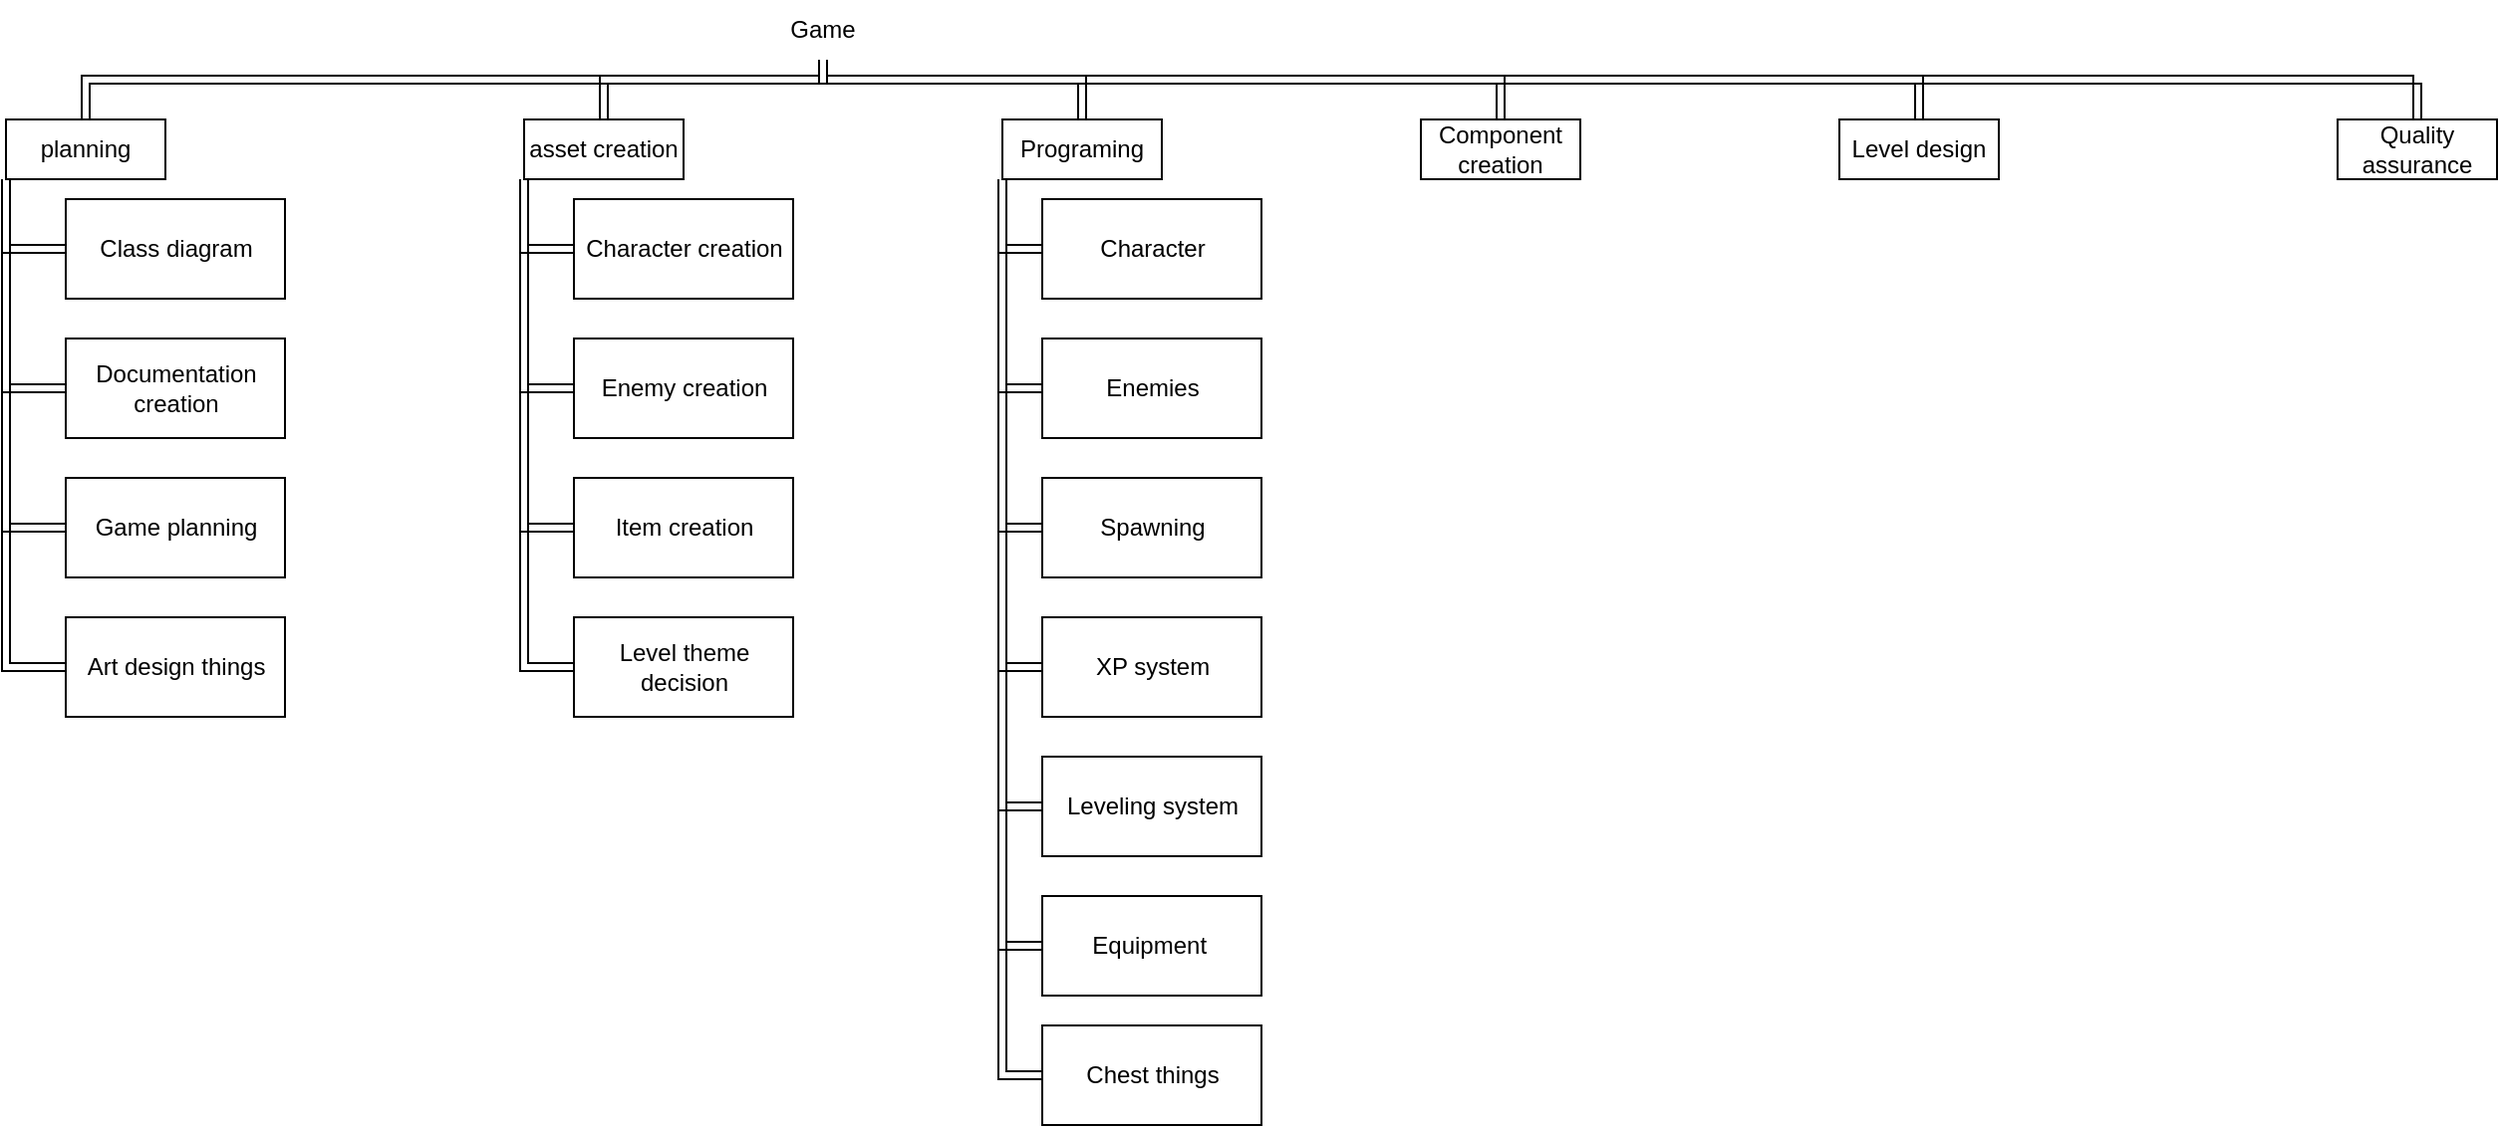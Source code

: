 <mxfile version="20.8.16" type="device"><diagram name="Page-1" id="MKqY2FABTYVic6SHDt62"><mxGraphModel dx="1195" dy="697" grid="1" gridSize="10" guides="1" tooltips="1" connect="1" arrows="1" fold="1" page="1" pageScale="1" pageWidth="850" pageHeight="1100" math="0" shadow="0"><root><mxCell id="0"/><mxCell id="1" parent="0"/><mxCell id="7z_txODvNcF29Tj_nJ39-4" style="edgeStyle=orthogonalEdgeStyle;shape=link;rounded=0;orthogonalLoop=1;jettySize=auto;html=1;exitX=0.5;exitY=1;exitDx=0;exitDy=0;entryX=0.5;entryY=0;entryDx=0;entryDy=0;" edge="1" parent="1" source="7z_txODvNcF29Tj_nJ39-1" target="7z_txODvNcF29Tj_nJ39-2"><mxGeometry relative="1" as="geometry"><Array as="points"><mxPoint x="440" y="50"/><mxPoint x="70" y="50"/></Array></mxGeometry></mxCell><mxCell id="7z_txODvNcF29Tj_nJ39-8" style="edgeStyle=orthogonalEdgeStyle;shape=link;rounded=0;orthogonalLoop=1;jettySize=auto;html=1;exitX=0.5;exitY=1;exitDx=0;exitDy=0;entryX=0.5;entryY=0;entryDx=0;entryDy=0;" edge="1" parent="1" source="7z_txODvNcF29Tj_nJ39-1" target="7z_txODvNcF29Tj_nJ39-6"><mxGeometry relative="1" as="geometry"><Array as="points"><mxPoint x="440" y="50"/><mxPoint x="330" y="50"/></Array></mxGeometry></mxCell><mxCell id="7z_txODvNcF29Tj_nJ39-12" style="edgeStyle=orthogonalEdgeStyle;shape=link;rounded=0;orthogonalLoop=1;jettySize=auto;html=1;exitX=0.5;exitY=1;exitDx=0;exitDy=0;entryX=0.5;entryY=0;entryDx=0;entryDy=0;" edge="1" parent="1" source="7z_txODvNcF29Tj_nJ39-1" target="7z_txODvNcF29Tj_nJ39-10"><mxGeometry relative="1" as="geometry"><Array as="points"><mxPoint x="440" y="50"/><mxPoint x="780" y="50"/></Array></mxGeometry></mxCell><mxCell id="7z_txODvNcF29Tj_nJ39-13" style="edgeStyle=orthogonalEdgeStyle;shape=link;rounded=0;orthogonalLoop=1;jettySize=auto;html=1;exitX=0.5;exitY=1;exitDx=0;exitDy=0;entryX=0.5;entryY=0;entryDx=0;entryDy=0;startArrow=none;" edge="1" parent="1" source="7z_txODvNcF29Tj_nJ39-14" target="7z_txODvNcF29Tj_nJ39-11"><mxGeometry relative="1" as="geometry"><Array as="points"><mxPoint x="440" y="50"/><mxPoint x="830" y="50"/></Array></mxGeometry></mxCell><mxCell id="7z_txODvNcF29Tj_nJ39-16" style="edgeStyle=orthogonalEdgeStyle;shape=link;rounded=0;orthogonalLoop=1;jettySize=auto;html=1;exitX=0.5;exitY=1;exitDx=0;exitDy=0;entryX=0.5;entryY=0;entryDx=0;entryDy=0;" edge="1" parent="1" source="7z_txODvNcF29Tj_nJ39-1" target="7z_txODvNcF29Tj_nJ39-9"><mxGeometry relative="1" as="geometry"><Array as="points"><mxPoint x="440" y="50"/><mxPoint x="570" y="50"/></Array></mxGeometry></mxCell><mxCell id="7z_txODvNcF29Tj_nJ39-1" value="Game" style="text;html=1;strokeColor=none;fillColor=none;align=center;verticalAlign=middle;whiteSpace=wrap;rounded=0;" vertex="1" parent="1"><mxGeometry x="410" y="10" width="60" height="30" as="geometry"/></mxCell><mxCell id="7z_txODvNcF29Tj_nJ39-19" style="edgeStyle=orthogonalEdgeStyle;shape=link;rounded=0;orthogonalLoop=1;jettySize=auto;html=1;exitX=0;exitY=1;exitDx=0;exitDy=0;entryX=0;entryY=0.5;entryDx=0;entryDy=0;" edge="1" parent="1" source="7z_txODvNcF29Tj_nJ39-2" target="7z_txODvNcF29Tj_nJ39-18"><mxGeometry relative="1" as="geometry"/></mxCell><mxCell id="7z_txODvNcF29Tj_nJ39-21" style="edgeStyle=orthogonalEdgeStyle;shape=link;rounded=0;orthogonalLoop=1;jettySize=auto;html=1;exitX=0;exitY=1;exitDx=0;exitDy=0;entryX=0;entryY=0.5;entryDx=0;entryDy=0;" edge="1" parent="1" source="7z_txODvNcF29Tj_nJ39-2" target="7z_txODvNcF29Tj_nJ39-20"><mxGeometry relative="1" as="geometry"/></mxCell><mxCell id="7z_txODvNcF29Tj_nJ39-23" style="edgeStyle=orthogonalEdgeStyle;shape=link;rounded=0;orthogonalLoop=1;jettySize=auto;html=1;exitX=0;exitY=1;exitDx=0;exitDy=0;entryX=0;entryY=0.5;entryDx=0;entryDy=0;" edge="1" parent="1" source="7z_txODvNcF29Tj_nJ39-2" target="7z_txODvNcF29Tj_nJ39-22"><mxGeometry relative="1" as="geometry"/></mxCell><mxCell id="7z_txODvNcF29Tj_nJ39-27" style="edgeStyle=orthogonalEdgeStyle;shape=link;rounded=0;orthogonalLoop=1;jettySize=auto;html=1;exitX=0;exitY=1;exitDx=0;exitDy=0;entryX=0;entryY=0.5;entryDx=0;entryDy=0;" edge="1" parent="1" source="7z_txODvNcF29Tj_nJ39-2" target="7z_txODvNcF29Tj_nJ39-26"><mxGeometry relative="1" as="geometry"/></mxCell><mxCell id="7z_txODvNcF29Tj_nJ39-2" value="planning" style="rounded=0;whiteSpace=wrap;html=1;" vertex="1" parent="1"><mxGeometry x="30" y="70" width="80" height="30" as="geometry"/></mxCell><mxCell id="7z_txODvNcF29Tj_nJ39-30" style="edgeStyle=orthogonalEdgeStyle;shape=link;rounded=0;orthogonalLoop=1;jettySize=auto;html=1;exitX=0;exitY=1;exitDx=0;exitDy=0;entryX=0;entryY=0.5;entryDx=0;entryDy=0;" edge="1" parent="1" source="7z_txODvNcF29Tj_nJ39-6" target="7z_txODvNcF29Tj_nJ39-24"><mxGeometry relative="1" as="geometry"/></mxCell><mxCell id="7z_txODvNcF29Tj_nJ39-31" style="edgeStyle=orthogonalEdgeStyle;shape=link;rounded=0;orthogonalLoop=1;jettySize=auto;html=1;exitX=0;exitY=1;exitDx=0;exitDy=0;entryX=0;entryY=0.5;entryDx=0;entryDy=0;" edge="1" parent="1" source="7z_txODvNcF29Tj_nJ39-6" target="7z_txODvNcF29Tj_nJ39-25"><mxGeometry relative="1" as="geometry"/></mxCell><mxCell id="7z_txODvNcF29Tj_nJ39-32" style="edgeStyle=orthogonalEdgeStyle;shape=link;rounded=0;orthogonalLoop=1;jettySize=auto;html=1;exitX=0;exitY=1;exitDx=0;exitDy=0;entryX=0;entryY=0.5;entryDx=0;entryDy=0;" edge="1" parent="1" source="7z_txODvNcF29Tj_nJ39-6" target="7z_txODvNcF29Tj_nJ39-28"><mxGeometry relative="1" as="geometry"/></mxCell><mxCell id="7z_txODvNcF29Tj_nJ39-33" style="edgeStyle=orthogonalEdgeStyle;shape=link;rounded=0;orthogonalLoop=1;jettySize=auto;html=1;exitX=0;exitY=1;exitDx=0;exitDy=0;entryX=0;entryY=0.5;entryDx=0;entryDy=0;" edge="1" parent="1" source="7z_txODvNcF29Tj_nJ39-6" target="7z_txODvNcF29Tj_nJ39-29"><mxGeometry relative="1" as="geometry"/></mxCell><mxCell id="7z_txODvNcF29Tj_nJ39-6" value="asset creation" style="rounded=0;whiteSpace=wrap;html=1;" vertex="1" parent="1"><mxGeometry x="290" y="70" width="80" height="30" as="geometry"/></mxCell><mxCell id="7z_txODvNcF29Tj_nJ39-41" style="edgeStyle=orthogonalEdgeStyle;shape=link;rounded=0;orthogonalLoop=1;jettySize=auto;html=1;exitX=0;exitY=1;exitDx=0;exitDy=0;entryX=0;entryY=0.5;entryDx=0;entryDy=0;" edge="1" parent="1" source="7z_txODvNcF29Tj_nJ39-9" target="7z_txODvNcF29Tj_nJ39-34"><mxGeometry relative="1" as="geometry"/></mxCell><mxCell id="7z_txODvNcF29Tj_nJ39-43" style="edgeStyle=orthogonalEdgeStyle;shape=link;rounded=0;orthogonalLoop=1;jettySize=auto;html=1;exitX=0;exitY=1;exitDx=0;exitDy=0;entryX=0;entryY=0.5;entryDx=0;entryDy=0;" edge="1" parent="1" source="7z_txODvNcF29Tj_nJ39-9" target="7z_txODvNcF29Tj_nJ39-35"><mxGeometry relative="1" as="geometry"/></mxCell><mxCell id="7z_txODvNcF29Tj_nJ39-44" style="edgeStyle=orthogonalEdgeStyle;shape=link;rounded=0;orthogonalLoop=1;jettySize=auto;html=1;exitX=0;exitY=1;exitDx=0;exitDy=0;entryX=0;entryY=0.5;entryDx=0;entryDy=0;" edge="1" parent="1" source="7z_txODvNcF29Tj_nJ39-9" target="7z_txODvNcF29Tj_nJ39-36"><mxGeometry relative="1" as="geometry"/></mxCell><mxCell id="7z_txODvNcF29Tj_nJ39-45" style="edgeStyle=orthogonalEdgeStyle;shape=link;rounded=0;orthogonalLoop=1;jettySize=auto;html=1;exitX=0;exitY=1;exitDx=0;exitDy=0;entryX=0;entryY=0.5;entryDx=0;entryDy=0;" edge="1" parent="1" source="7z_txODvNcF29Tj_nJ39-9" target="7z_txODvNcF29Tj_nJ39-37"><mxGeometry relative="1" as="geometry"/></mxCell><mxCell id="7z_txODvNcF29Tj_nJ39-46" style="edgeStyle=orthogonalEdgeStyle;shape=link;rounded=0;orthogonalLoop=1;jettySize=auto;html=1;exitX=0;exitY=1;exitDx=0;exitDy=0;entryX=0;entryY=0.5;entryDx=0;entryDy=0;" edge="1" parent="1" source="7z_txODvNcF29Tj_nJ39-9" target="7z_txODvNcF29Tj_nJ39-38"><mxGeometry relative="1" as="geometry"/></mxCell><mxCell id="7z_txODvNcF29Tj_nJ39-47" style="edgeStyle=orthogonalEdgeStyle;shape=link;rounded=0;orthogonalLoop=1;jettySize=auto;html=1;exitX=0;exitY=1;exitDx=0;exitDy=0;entryX=0;entryY=0.5;entryDx=0;entryDy=0;" edge="1" parent="1" source="7z_txODvNcF29Tj_nJ39-9" target="7z_txODvNcF29Tj_nJ39-39"><mxGeometry relative="1" as="geometry"/></mxCell><mxCell id="7z_txODvNcF29Tj_nJ39-48" style="edgeStyle=orthogonalEdgeStyle;shape=link;rounded=0;orthogonalLoop=1;jettySize=auto;html=1;exitX=0;exitY=1;exitDx=0;exitDy=0;entryX=0;entryY=0.5;entryDx=0;entryDy=0;" edge="1" parent="1" source="7z_txODvNcF29Tj_nJ39-9" target="7z_txODvNcF29Tj_nJ39-40"><mxGeometry relative="1" as="geometry"/></mxCell><mxCell id="7z_txODvNcF29Tj_nJ39-9" value="Programing" style="rounded=0;whiteSpace=wrap;html=1;" vertex="1" parent="1"><mxGeometry x="530" y="70" width="80" height="30" as="geometry"/></mxCell><mxCell id="7z_txODvNcF29Tj_nJ39-10" value="Component creation" style="rounded=0;whiteSpace=wrap;html=1;" vertex="1" parent="1"><mxGeometry x="740" y="70" width="80" height="30" as="geometry"/></mxCell><mxCell id="7z_txODvNcF29Tj_nJ39-11" value="Quality assurance" style="rounded=0;whiteSpace=wrap;html=1;" vertex="1" parent="1"><mxGeometry x="1200" y="70" width="80" height="30" as="geometry"/></mxCell><mxCell id="7z_txODvNcF29Tj_nJ39-15" value="" style="edgeStyle=orthogonalEdgeStyle;shape=link;rounded=0;orthogonalLoop=1;jettySize=auto;html=1;exitX=0.5;exitY=1;exitDx=0;exitDy=0;entryX=0.5;entryY=0;entryDx=0;entryDy=0;endArrow=none;" edge="1" parent="1" source="7z_txODvNcF29Tj_nJ39-1" target="7z_txODvNcF29Tj_nJ39-14"><mxGeometry relative="1" as="geometry"><mxPoint x="440" y="40" as="sourcePoint"/><mxPoint x="1080" y="70" as="targetPoint"/><Array as="points"><mxPoint x="440" y="50"/><mxPoint x="990" y="50"/></Array></mxGeometry></mxCell><mxCell id="7z_txODvNcF29Tj_nJ39-14" value="Level design" style="rounded=0;whiteSpace=wrap;html=1;" vertex="1" parent="1"><mxGeometry x="950" y="70" width="80" height="30" as="geometry"/></mxCell><mxCell id="7z_txODvNcF29Tj_nJ39-18" value="Class diagram" style="html=1;" vertex="1" parent="1"><mxGeometry x="60" y="110" width="110" height="50" as="geometry"/></mxCell><mxCell id="7z_txODvNcF29Tj_nJ39-20" value="Documentation&lt;br&gt;creation" style="html=1;" vertex="1" parent="1"><mxGeometry x="60" y="180" width="110" height="50" as="geometry"/></mxCell><mxCell id="7z_txODvNcF29Tj_nJ39-22" value="Game planning" style="html=1;" vertex="1" parent="1"><mxGeometry x="60" y="250" width="110" height="50" as="geometry"/></mxCell><mxCell id="7z_txODvNcF29Tj_nJ39-24" value="Character creation" style="html=1;" vertex="1" parent="1"><mxGeometry x="315" y="110" width="110" height="50" as="geometry"/></mxCell><mxCell id="7z_txODvNcF29Tj_nJ39-25" value="Enemy creation" style="html=1;" vertex="1" parent="1"><mxGeometry x="315" y="180" width="110" height="50" as="geometry"/></mxCell><mxCell id="7z_txODvNcF29Tj_nJ39-26" value="Art design things" style="html=1;" vertex="1" parent="1"><mxGeometry x="60" y="320" width="110" height="50" as="geometry"/></mxCell><mxCell id="7z_txODvNcF29Tj_nJ39-28" value="Item creation" style="html=1;" vertex="1" parent="1"><mxGeometry x="315" y="250" width="110" height="50" as="geometry"/></mxCell><mxCell id="7z_txODvNcF29Tj_nJ39-29" value="Level theme &lt;br&gt;decision" style="html=1;" vertex="1" parent="1"><mxGeometry x="315" y="320" width="110" height="50" as="geometry"/></mxCell><mxCell id="7z_txODvNcF29Tj_nJ39-34" value="Character" style="html=1;" vertex="1" parent="1"><mxGeometry x="550" y="110" width="110" height="50" as="geometry"/></mxCell><mxCell id="7z_txODvNcF29Tj_nJ39-35" value="Enemies" style="html=1;" vertex="1" parent="1"><mxGeometry x="550" y="180" width="110" height="50" as="geometry"/></mxCell><mxCell id="7z_txODvNcF29Tj_nJ39-36" value="Spawning" style="html=1;" vertex="1" parent="1"><mxGeometry x="550" y="250" width="110" height="50" as="geometry"/></mxCell><mxCell id="7z_txODvNcF29Tj_nJ39-37" value="XP system" style="html=1;" vertex="1" parent="1"><mxGeometry x="550" y="320" width="110" height="50" as="geometry"/></mxCell><mxCell id="7z_txODvNcF29Tj_nJ39-38" value="Leveling system" style="html=1;" vertex="1" parent="1"><mxGeometry x="550" y="390" width="110" height="50" as="geometry"/></mxCell><mxCell id="7z_txODvNcF29Tj_nJ39-39" value="Equipment&amp;nbsp;" style="html=1;" vertex="1" parent="1"><mxGeometry x="550" y="460" width="110" height="50" as="geometry"/></mxCell><mxCell id="7z_txODvNcF29Tj_nJ39-40" value="Chest things" style="html=1;" vertex="1" parent="1"><mxGeometry x="550" y="525" width="110" height="50" as="geometry"/></mxCell></root></mxGraphModel></diagram></mxfile>